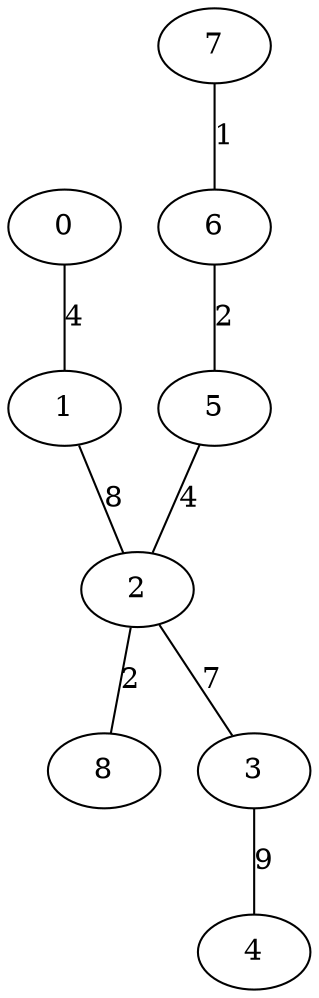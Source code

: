 digraph {
edge [dir=none];
0->1 [label="4" ]
1->2 [label="8" ]
2->8 [label="2" ]
2->3 [label="7" ]
5->2 [label="4" ]
6->5 [label="2" ]
7->6 [label="1" ]
3->4 [label="9" ]
 }
